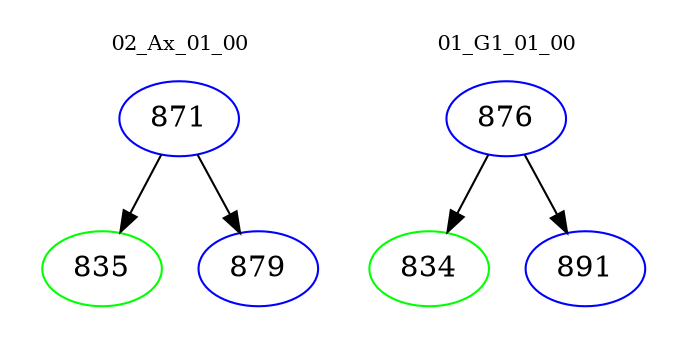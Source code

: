 digraph{
subgraph cluster_0 {
color = white
label = "02_Ax_01_00";
fontsize=10;
T0_871 [label="871", color="blue"]
T0_871 -> T0_835 [color="black"]
T0_835 [label="835", color="green"]
T0_871 -> T0_879 [color="black"]
T0_879 [label="879", color="blue"]
}
subgraph cluster_1 {
color = white
label = "01_G1_01_00";
fontsize=10;
T1_876 [label="876", color="blue"]
T1_876 -> T1_834 [color="black"]
T1_834 [label="834", color="green"]
T1_876 -> T1_891 [color="black"]
T1_891 [label="891", color="blue"]
}
}

